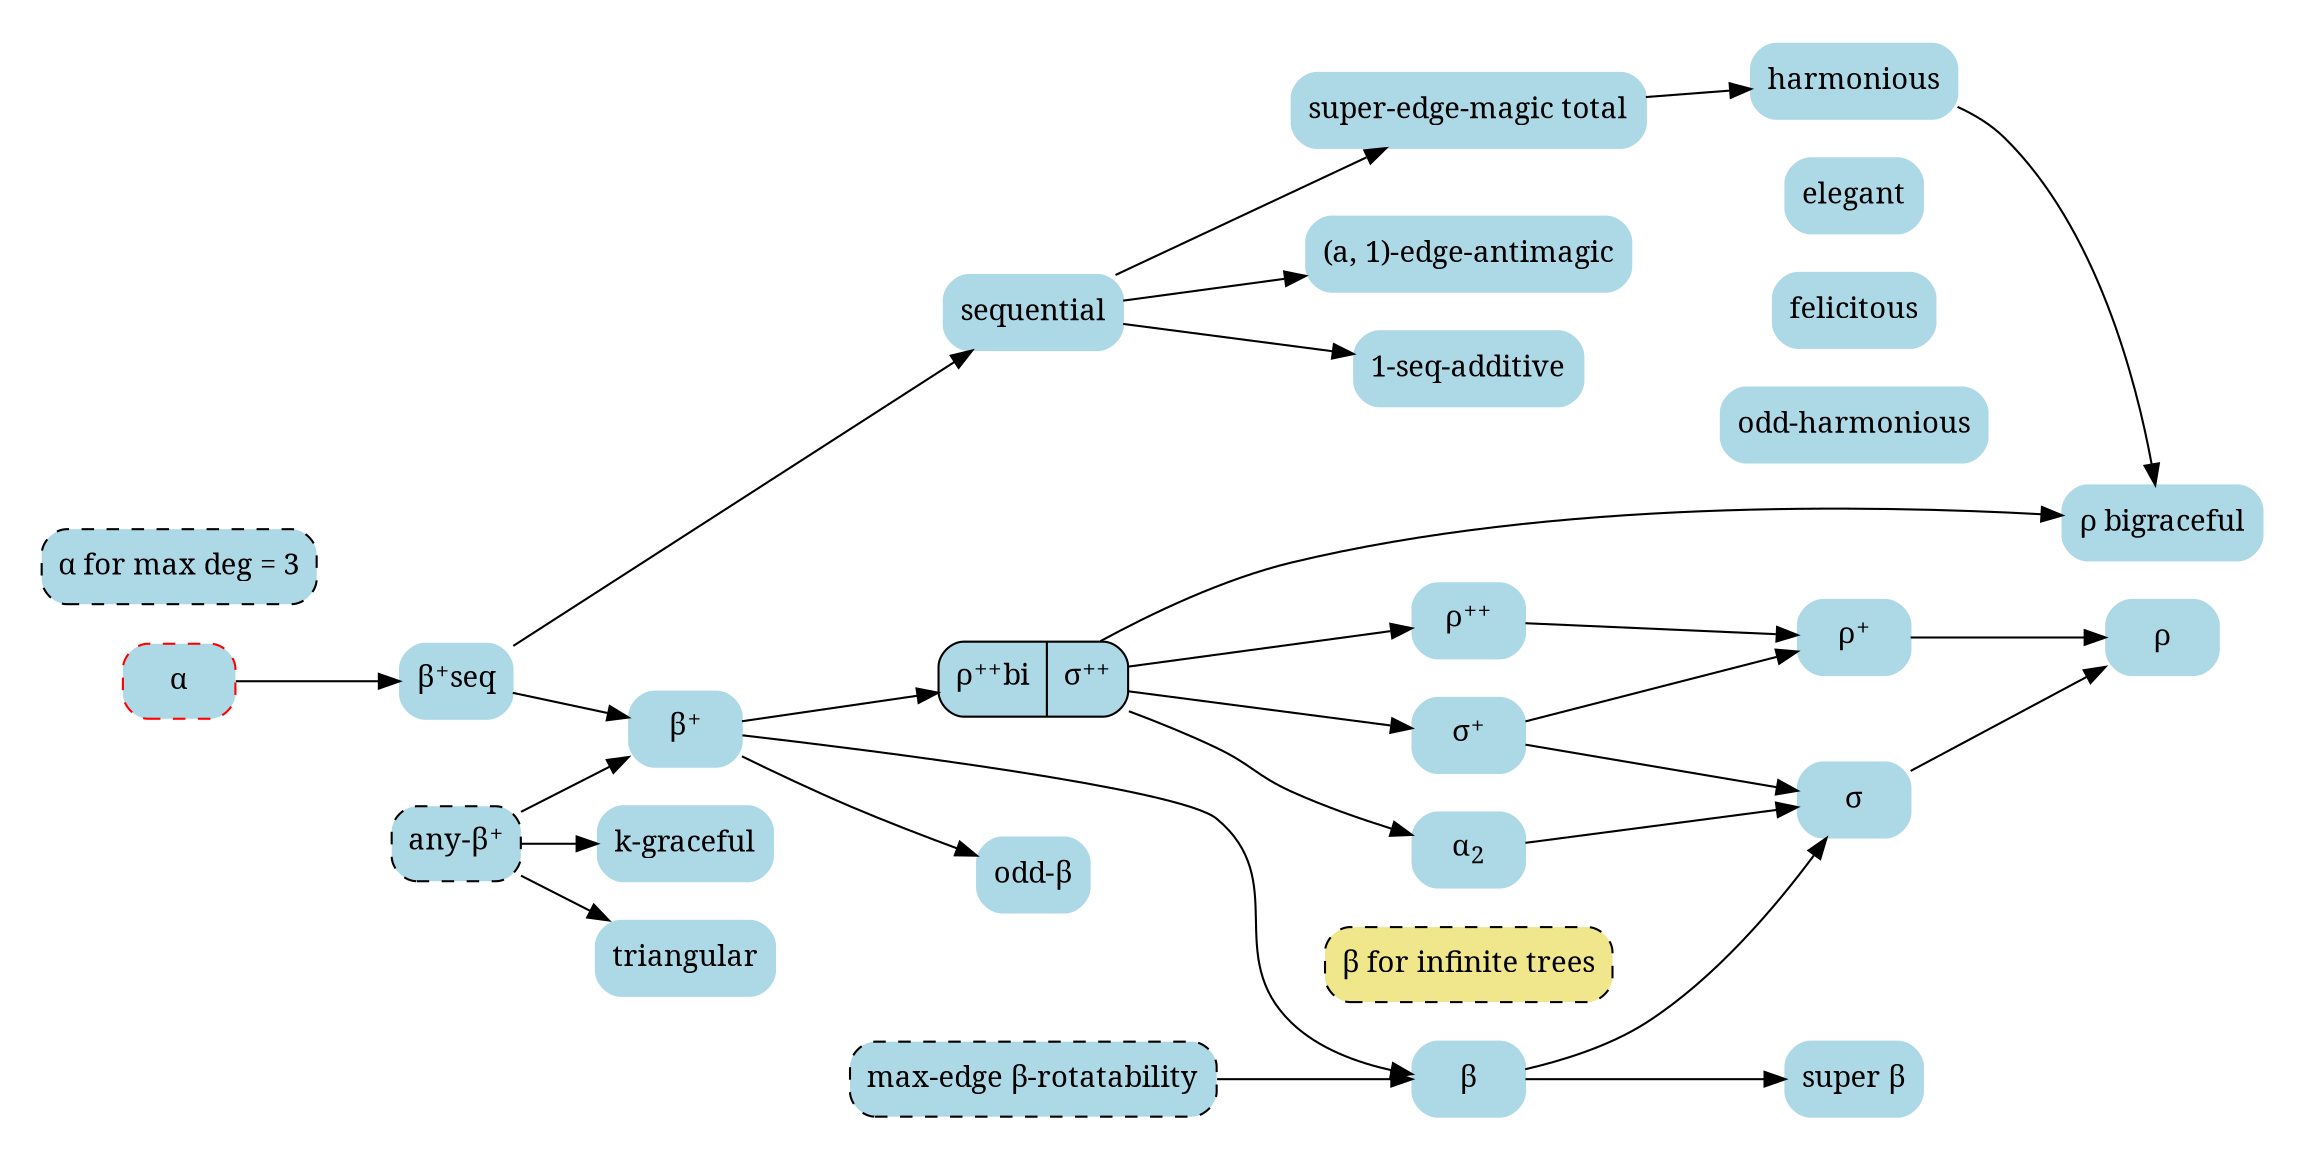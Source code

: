 digraph labelings {
    style=invis;
    rankdir="LR";
    graph [fontname = "georgia"];
    node [fontname = "georgia"];
    edge [fontname = "georgia"];
    node [color=lightblue, style=filled, shape=Mrecord];

    subgraph cluster_alpha {
        {
            node [style="dashed,filled", color="black", fillcolor="lightblue"];
            alpha_deg3 [label="α for max deg = 3"];
        }
        {
            node [style="dashed,filled", color="red", fillcolor="lightblue"];
            alpha [label="α"];
        }
    }
    beta_plus_seq [label=<β<SUP>+</SUP>seq>];
    alpha -> beta_plus_seq;
    beta_plus_seq -> seq;
    beta_plus [label=<β<SUP>+</SUP>>];
    beta_plus_seq -> beta_plus;
    seq [label="sequential"]
    semt [label="super-edge-magic total"]
    harm [label="harmonious"]
    seq -> semt;
    semt -> harm;
    subgraph cluster_lr {
        node [style="filled,rounded", color="black", fillcolor="lightblue", shape=record];
        rho_sigma [label=<{ρ<SUP>++</SUP>bi | σ<SUP>++</SUP>}>];
    }
    beta_plus -> rho_sigma;
    subgraph cluster_beta {
        {
            node [style="dashed,filled", color="black", fillcolor="khaki"];
            inf_beta [label="β for infinite trees"];
        }
        beta [label="β"];
    }
    beta_plus -> beta;
    {
        node [style="dashed,filled", color="black", fillcolor="lightblue"];
        beta_rot [label="max-edge β-rotatability"]
    }
    beta_rot -> beta
    subgraph cluster_rho {
        rho [label="ρ"];
        rho_bi [label="ρ bigraceful"];
    }
    harm -> rho_bi;
    rho_sigma -> rho_bi;
    rho_pp [label=<ρ<SUP>++</SUP>>];
    rho_sigma -> rho_pp;
    sigma_p [label=<σ<SUP>+</SUP>>];
    rho_sigma -> sigma_p;
    sigma [label="σ"];
    beta -> sigma;
    sigma_p -> sigma;
    rho_p [label=<ρ<SUP>+</SUP>>];
    rho_pp -> rho_p;
    sigma_p -> rho_p;
    sigma -> rho;
    rho_p -> rho;
    {
        node [style="dashed,filled", color="black", fillcolor="lightblue"];
        k_beta_p [label=<any-β<SUP>+</SUP>>];
    }
    k_beta_p -> beta_plus;

    odd_beta [label="odd-β"]
    beta_plus -> odd_beta
    super_beta [label="super β"]
    beta -> super_beta
    subgraph cluster_harmonious {
        harm
        elegant
        felicitous
        odd_harm [label="odd-harmonious"]
    }
    k_graceful [label="k-graceful"]
    k_beta_p -> k_graceful
    k_beta_p -> triangular

    antimagic [label="(a, 1)-edge-antimagic"]
    seq -> antimagic
    seq_add [label="1-seq-additive"]
    seq -> seq_add

    alpha_2 [label=<α<SUB>2</SUB>>]
    rho_sigma -> alpha_2
    alpha_2 -> sigma
}

